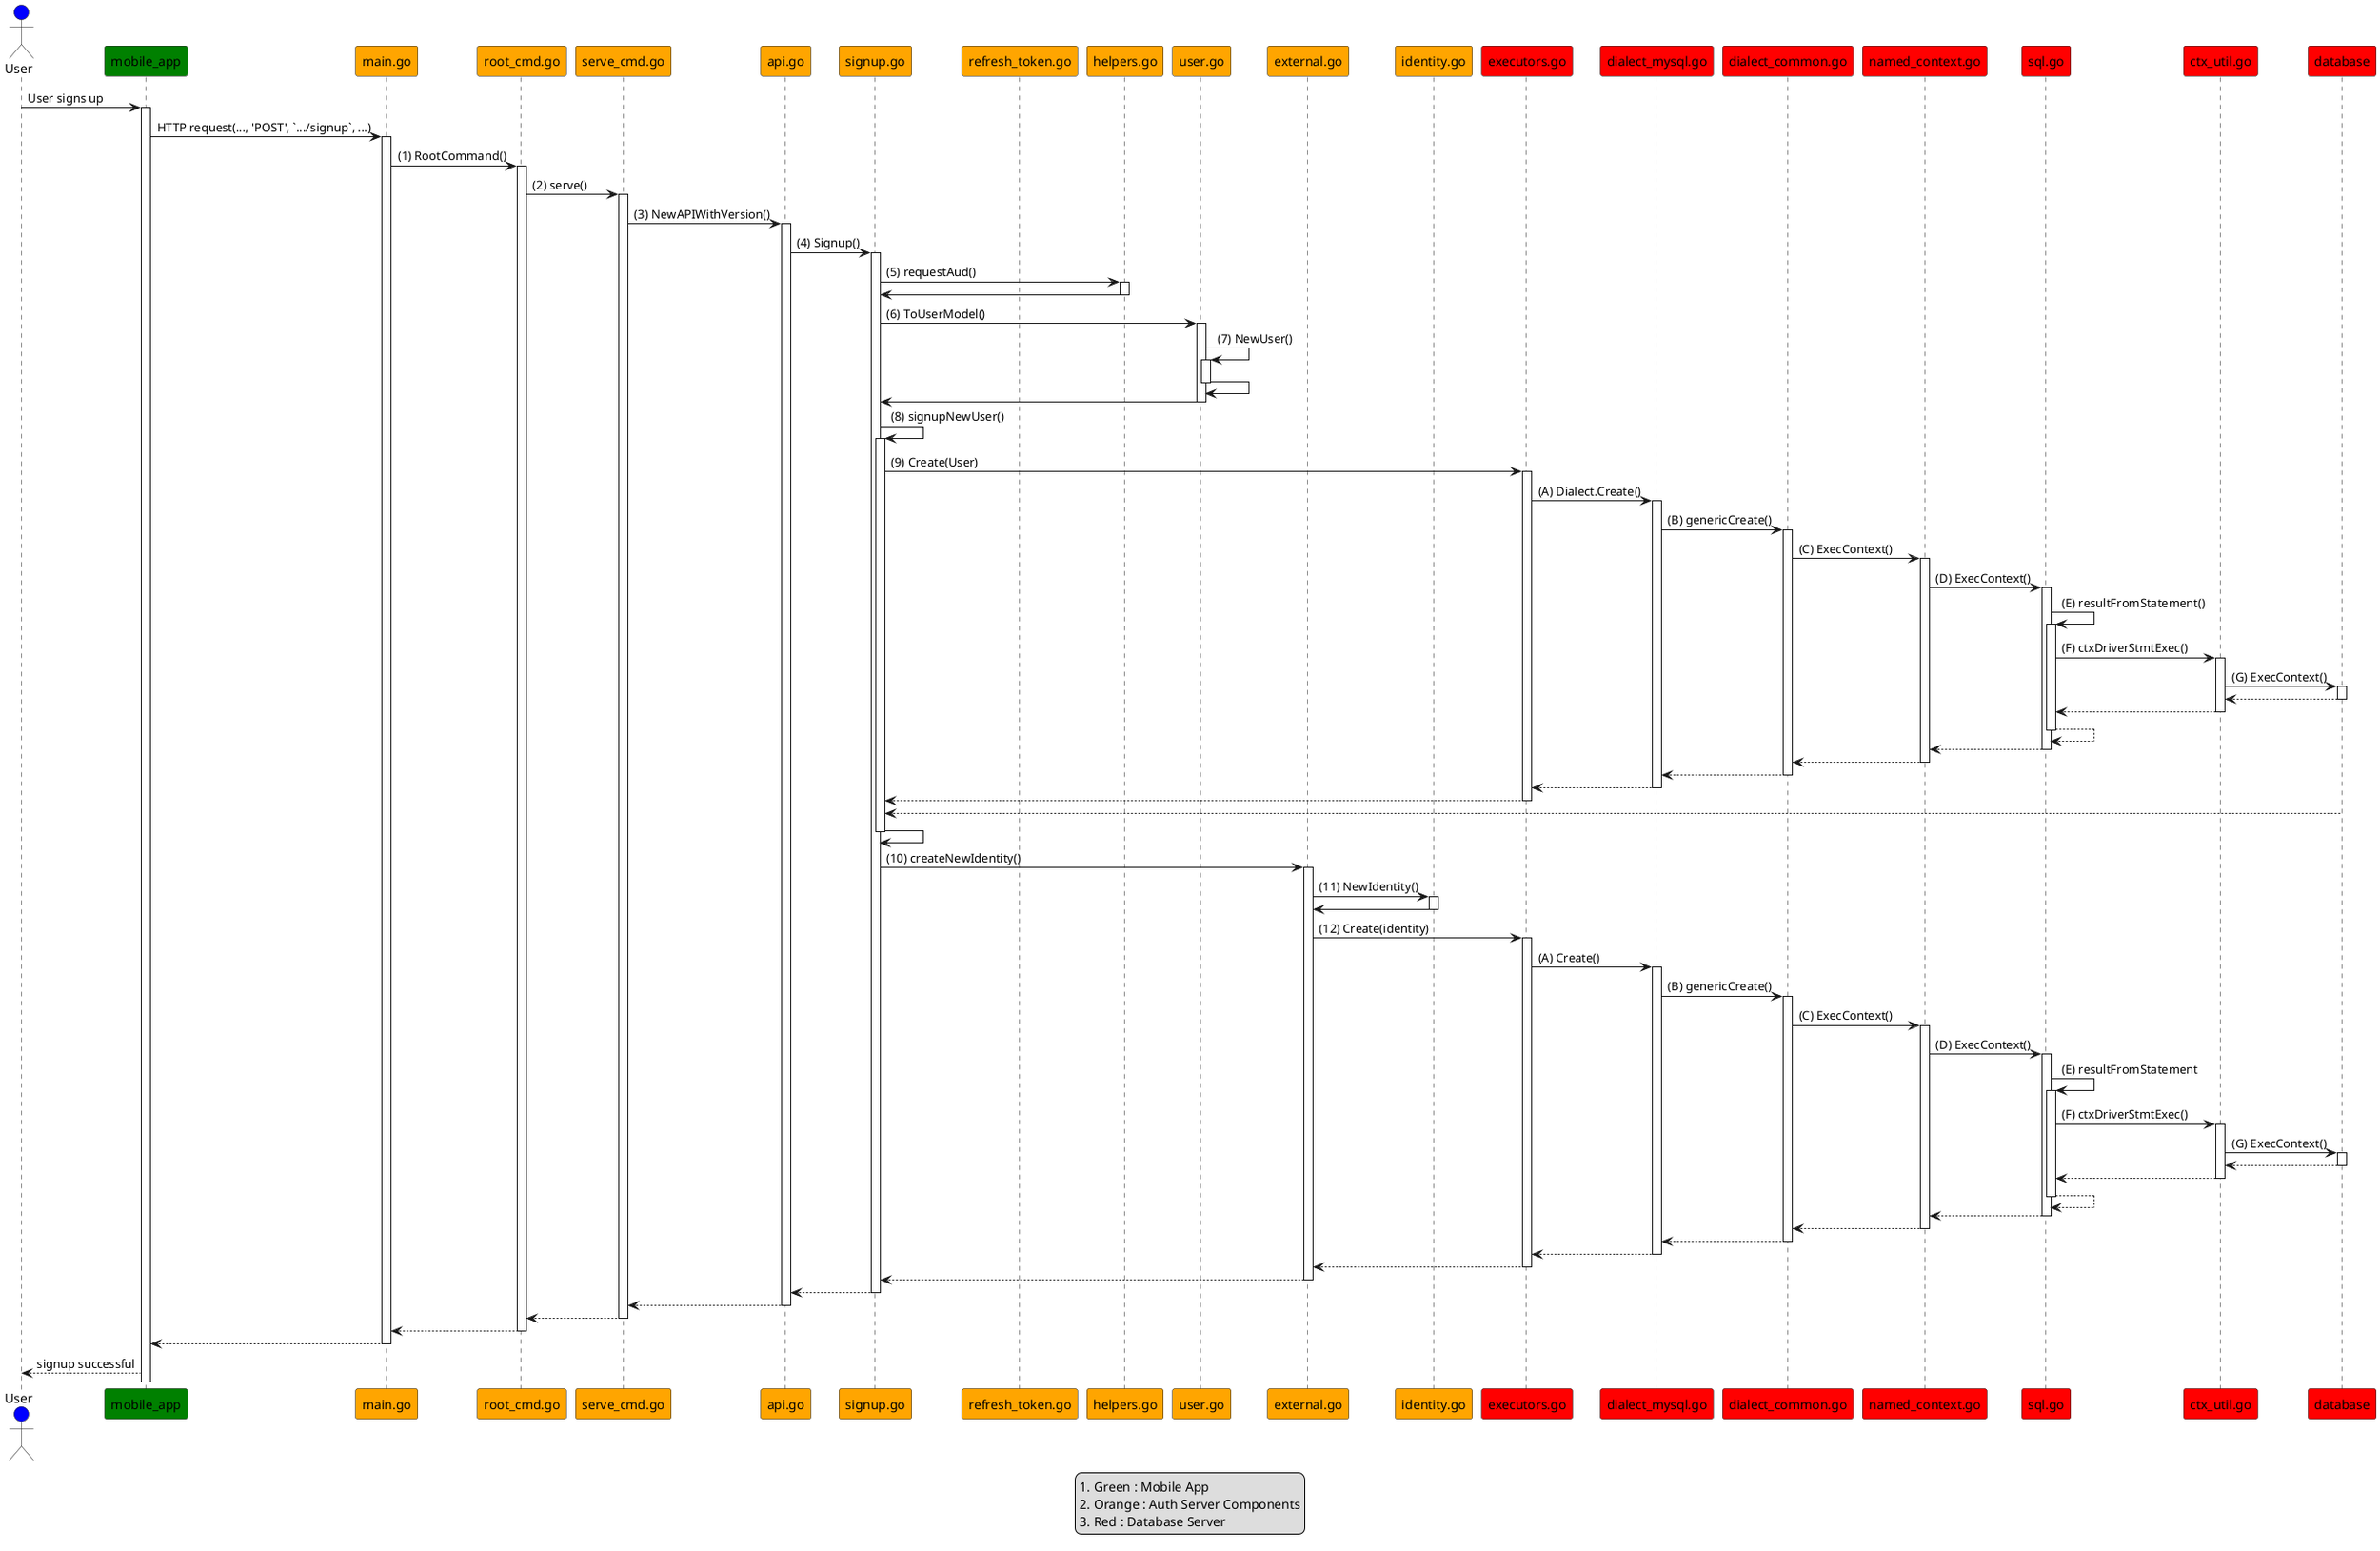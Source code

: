 @startuml
' Skin and arrow styles
skinparam ArrowFontStyle plain

' Define participants
!define USER_COLOR #Blue
!define MOBILE_APP_COLOR #Green
!define AUTH_SERVER_COLOR #Orange
!define DATABASE_COLOR #Red

actor User as user USER_COLOR
participant "mobile_app" as mobileapp MOBILE_APP_COLOR

participant "main.go" as main AUTH_SERVER_COLOR
participant "root_cmd.go" as root_cmd AUTH_SERVER_COLOR
participant "serve_cmd.go" as serve_cmd AUTH_SERVER_COLOR
participant "api.go" as api AUTH_SERVER_COLOR

participant "signup.go" as signup AUTH_SERVER_COLOR
participant "refresh_token.go" as refreshtoken AUTH_SERVER_COLOR
participant "helpers.go" as helpers AUTH_SERVER_COLOR
participant "user.go" as usergo AUTH_SERVER_COLOR
participant "external.go" as external AUTH_SERVER_COLOR
participant "identity.go" as identity AUTH_SERVER_COLOR

participant "executors.go" as executors DATABASE_COLOR
participant "dialect_mysql.go" as dialect_mysql DATABASE_COLOR
participant "dialect_common.go" as dialect_common DATABASE_COLOR
participant "named_context.go" as named_context DATABASE_COLOR
participant "sql.go" as sql DATABASE_COLOR
participant "ctx_util.go" as ctx_util DATABASE_COLOR

participant "database" as db DATABASE_COLOR

user -> mobileapp : User signs up
activate mobileapp
mobileapp -> main : HTTP request(..., 'POST', `.../signup`, ...)
activate main
main -> root_cmd : (1) RootCommand()
activate root_cmd
root_cmd -> serve_cmd : (2) serve()
activate serve_cmd
serve_cmd -> api : (3) NewAPIWithVersion()
activate api
api -> signup : (4) Signup()
activate signup

signup -> helpers : (5) requestAud()
activate helpers
helpers -> signup
deactivate helpers

signup -> usergo : (6) ToUserModel()
activate usergo
usergo -> usergo : (7) NewUser()
activate usergo
usergo -> usergo
deactivate usergo
usergo -> signup
deactivate usergo

signup -> signup : (8) signupNewUser()
activate signup
signup -> executors : (9) Create(User)
activate executors
executors -> dialect_mysql : (A) Dialect.Create() 
activate dialect_mysql
dialect_mysql -> dialect_common : (B) genericCreate()
activate dialect_common
dialect_common -> named_context : (C) ExecContext()
activate named_context
named_context -> sql : (D) ExecContext()
activate sql
sql -> sql : (E) resultFromStatement()
activate sql

sql -> ctx_util : (F) ctxDriverStmtExec()
activate ctx_util
ctx_util -> db : (G) ExecContext()
activate db
db --> ctx_util
deactivate db
ctx_util --> sql
deactivate ctx_util
sql --> sql 
deactivate sql
sql --> named_context
deactivate sql
named_context --> dialect_common
deactivate named_context
dialect_common --> dialect_mysql
deactivate dialect_common
dialect_mysql --> executors
deactivate dialect_mysql
executors --> signup
deactivate executors



db --> signup
deactivate db

signup -> signup
deactivate signup

signup -> external : (10) createNewIdentity()
activate external
external -> identity : (11) NewIdentity()
activate identity
identity -> external
deactivate identity

external -> executors : (12) Create(identity)

activate executors
executors -> dialect_mysql : (A) Create() 
activate dialect_mysql
dialect_mysql -> dialect_common : (B) genericCreate()
activate dialect_common
dialect_common -> named_context : (C) ExecContext()
activate named_context
named_context -> sql : (D) ExecContext()
activate sql
sql -> sql : (E) resultFromStatement
activate sql

sql -> ctx_util : (F) ctxDriverStmtExec()
activate ctx_util
ctx_util -> db : (G) ExecContext()
activate db
db --> ctx_util
deactivate db
ctx_util --> sql
deactivate ctx_util
sql --> sql 
deactivate sql
sql --> named_context
deactivate sql
named_context --> dialect_common
deactivate named_context
dialect_common --> dialect_mysql
deactivate dialect_common
dialect_mysql --> executors
deactivate dialect_mysql
executors --> external
deactivate executors
external --> signup
deactivate external

signup --> api 
deactivate signup
api --> serve_cmd
deactivate api
serve_cmd --> root_cmd 
deactivate serve_cmd
root_cmd --> main 
deactivate root_cmd
main --> mobileapp
deactivate main
mobileapp --> user : signup successful

legend
  MOBILE_APP_COLOR : Mobile App
  AUTH_SERVER_COLOR : Auth Server Components
  DATABASE_COLOR : Database Server
endlegend

@enduml
